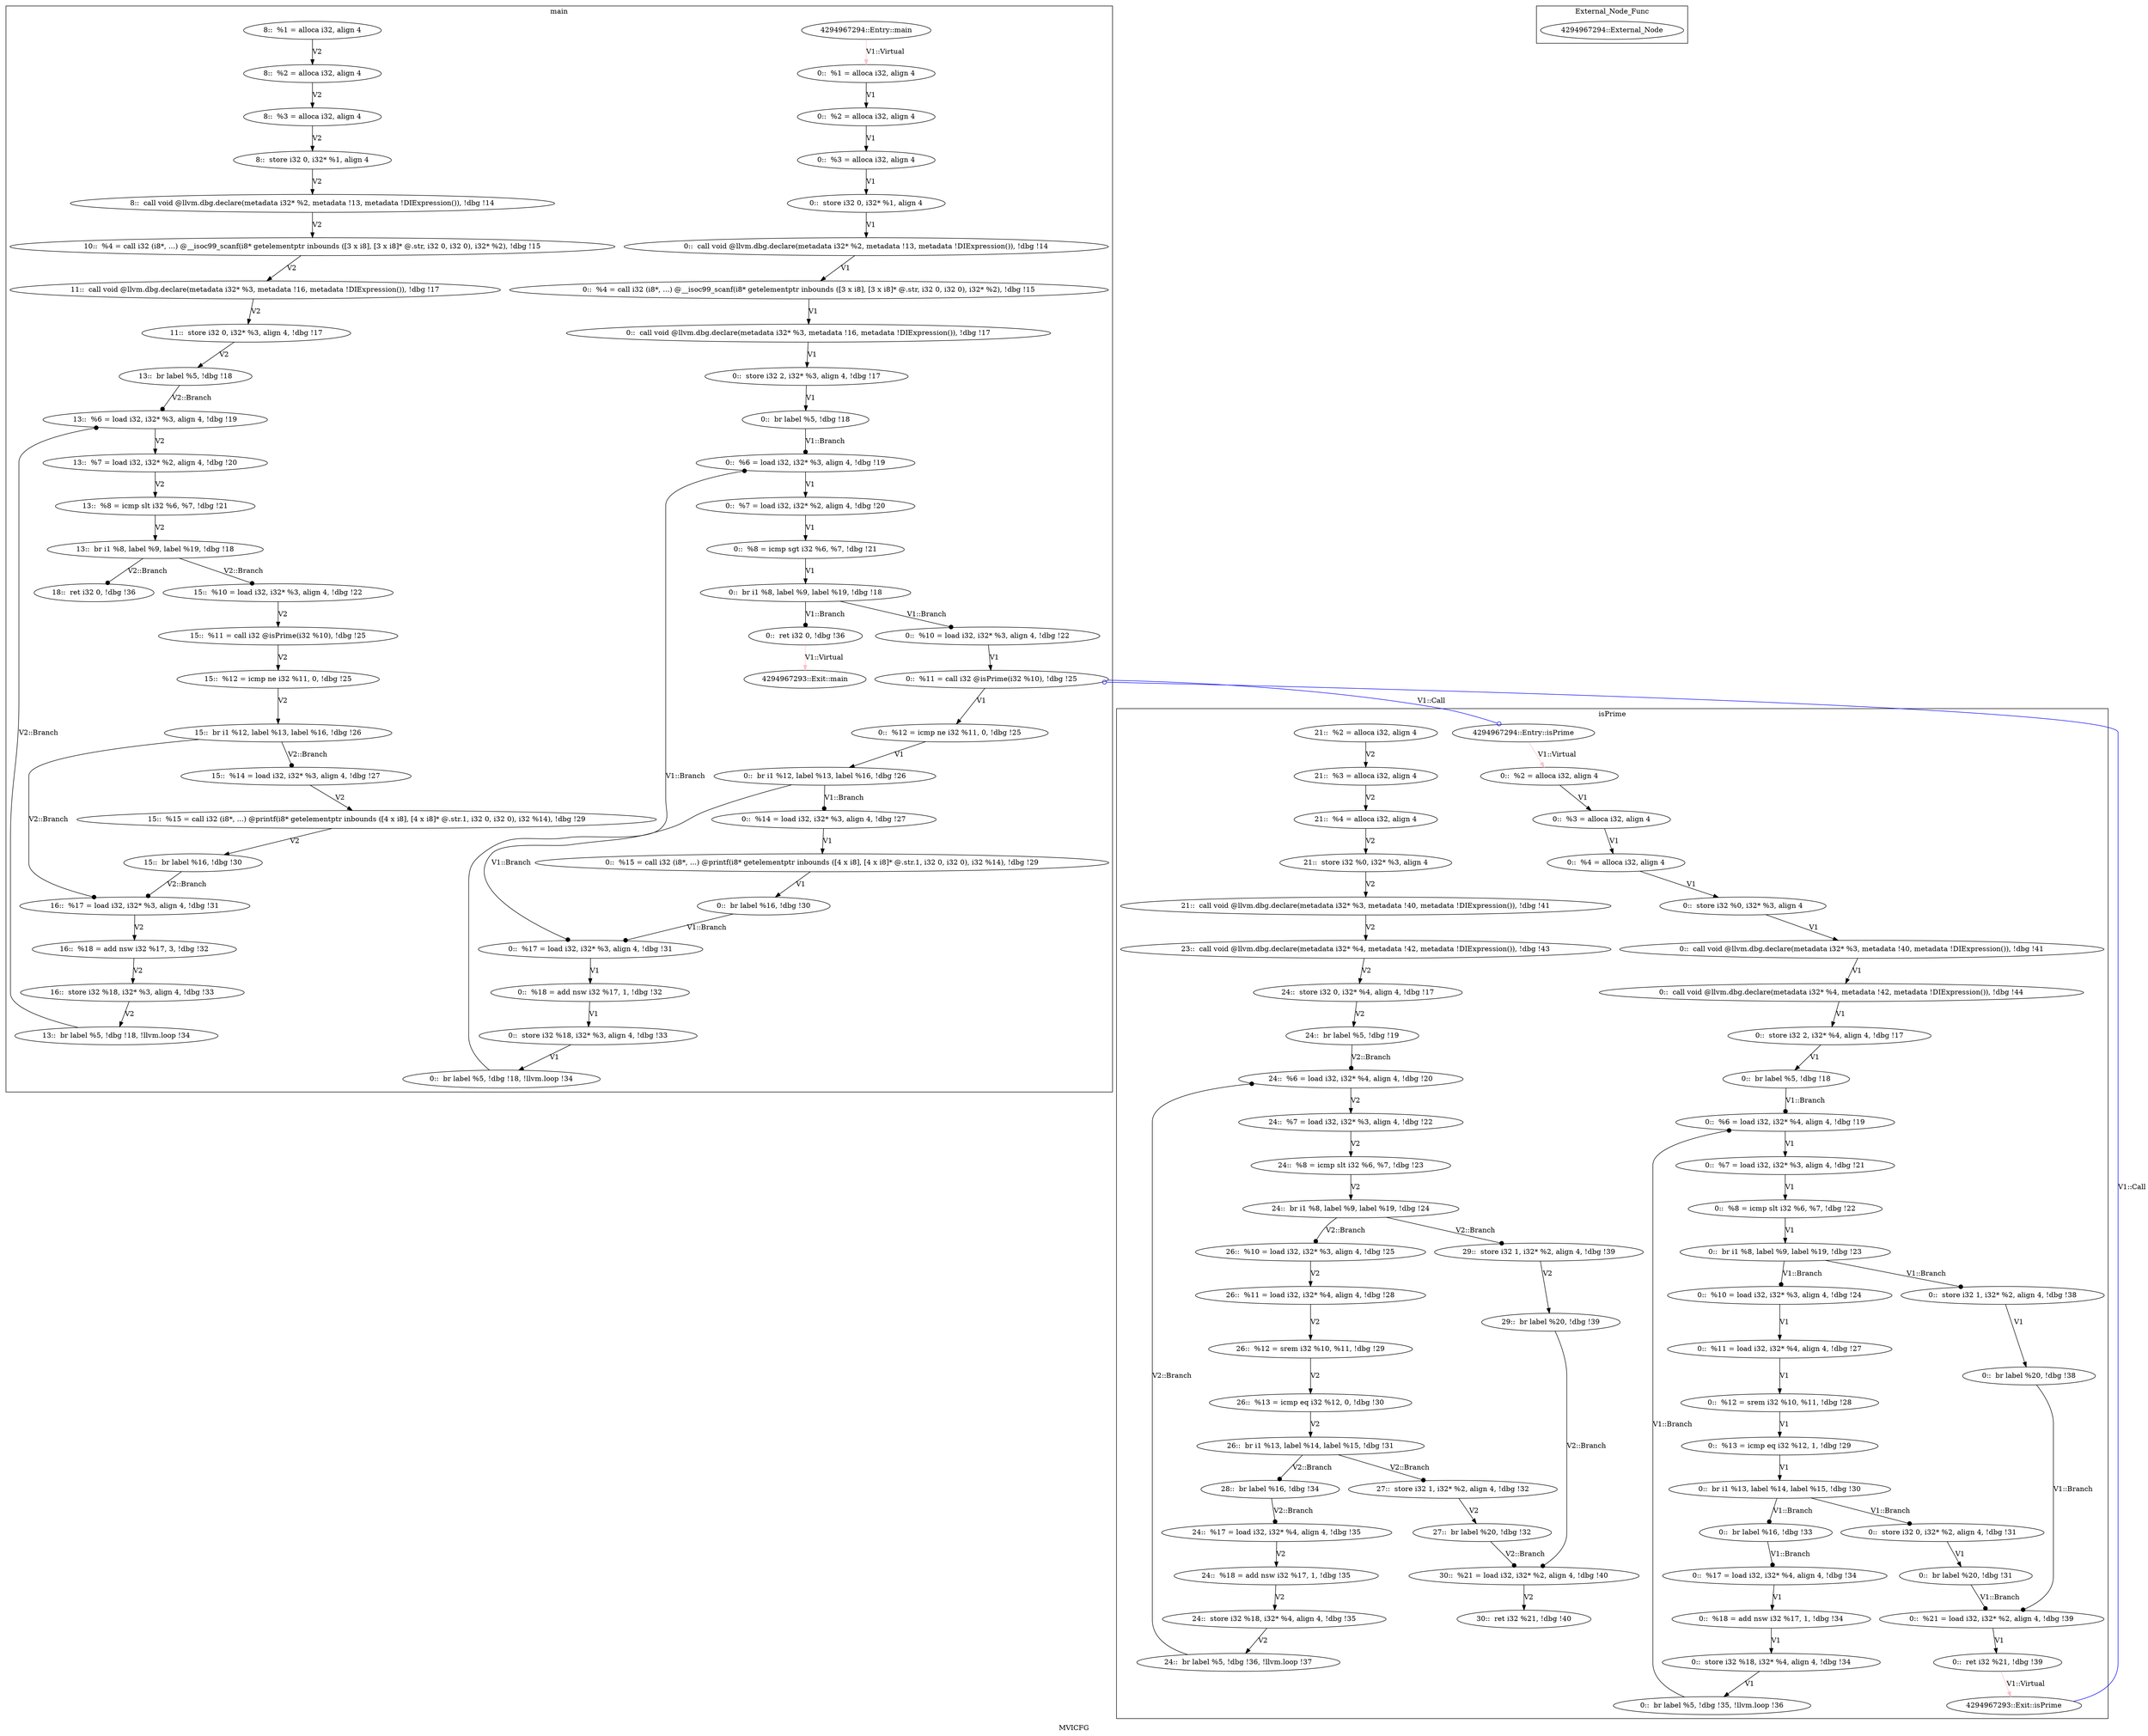 digraph "MVICFG" {
	label="MVICFG";
/* Generating Nodes */
	subgraph cluster_1 {
		label="main";
		"27" [label="4294967294::Entry::main"];
		"2" [label="0::  %1 = alloca i32, align 4"];
		"3" [label="0::  %2 = alloca i32, align 4"];
		"4" [label="0::  %3 = alloca i32, align 4"];
		"5" [label="0::  store i32 0, i32* %1, align 4"];
		"6" [label="0::  call void @llvm.dbg.declare(metadata i32* %2, metadata !13, metadata !DIExpression()), !dbg !14"];
		"7" [label="0::  %4 = call i32 (i8*, ...) @__isoc99_scanf(i8* getelementptr inbounds ([3 x i8], [3 x i8]* @.str, i32 0, i32 0), i32* %2), !dbg !15"];
		"8" [label="0::  call void @llvm.dbg.declare(metadata i32* %3, metadata !16, metadata !DIExpression()), !dbg !17"];
		"9" [label="0::  store i32 2, i32* %3, align 4, !dbg !17"];
		"10" [label="0::  br label %5, !dbg !18"];
		"11" [label="0::  %6 = load i32, i32* %3, align 4, !dbg !19"];
		"12" [label="0::  %7 = load i32, i32* %2, align 4, !dbg !20"];
		"13" [label="0::  %8 = icmp sgt i32 %6, %7, !dbg !21"];
		"14" [label="0::  br i1 %8, label %9, label %19, !dbg !18"];
		"15" [label="0::  %10 = load i32, i32* %3, align 4, !dbg !22"];
		"16" [label="0::  %11 = call i32 @isPrime(i32 %10), !dbg !25"];
		"17" [label="0::  %12 = icmp ne i32 %11, 0, !dbg !25"];
		"18" [label="0::  br i1 %12, label %13, label %16, !dbg !26"];
		"19" [label="0::  %14 = load i32, i32* %3, align 4, !dbg !27"];
		"20" [label="0::  %15 = call i32 (i8*, ...) @printf(i8* getelementptr inbounds ([4 x i8], [4 x i8]* @.str.1, i32 0, i32 0), i32 %14), !dbg !29"];
		"21" [label="0::  br label %16, !dbg !30"];
		"22" [label="0::  %17 = load i32, i32* %3, align 4, !dbg !31"];
		"23" [label="0::  %18 = add nsw i32 %17, 1, !dbg !32"];
		"24" [label="0::  store i32 %18, i32* %3, align 4, !dbg !33"];
		"25" [label="0::  br label %5, !dbg !18, !llvm.loop !34"];
		"26" [label="0::  ret i32 0, !dbg !36"];
		"28" [label="4294967293::Exit::main"];
		"65" [label="8::  %1 = alloca i32, align 4"];
		"66" [label="8::  %2 = alloca i32, align 4"];
		"67" [label="8::  %3 = alloca i32, align 4"];
		"68" [label="8::  store i32 0, i32* %1, align 4"];
		"69" [label="8::  call void @llvm.dbg.declare(metadata i32* %2, metadata !13, metadata !DIExpression()), !dbg !14"];
		"70" [label="10::  %4 = call i32 (i8*, ...) @__isoc99_scanf(i8* getelementptr inbounds ([3 x i8], [3 x i8]* @.str, i32 0, i32 0), i32* %2), !dbg !15"];
		"71" [label="11::  call void @llvm.dbg.declare(metadata i32* %3, metadata !16, metadata !DIExpression()), !dbg !17"];
		"72" [label="11::  store i32 0, i32* %3, align 4, !dbg !17"];
		"73" [label="13::  br label %5, !dbg !18"];
		"74" [label="13::  %6 = load i32, i32* %3, align 4, !dbg !19"];
		"75" [label="13::  %7 = load i32, i32* %2, align 4, !dbg !20"];
		"76" [label="13::  %8 = icmp slt i32 %6, %7, !dbg !21"];
		"77" [label="13::  br i1 %8, label %9, label %19, !dbg !18"];
		"78" [label="13::  br label %5, !dbg !18, !llvm.loop !34"];
		"79" [label="15::  %10 = load i32, i32* %3, align 4, !dbg !22"];
		"80" [label="15::  %11 = call i32 @isPrime(i32 %10), !dbg !25"];
		"81" [label="15::  %12 = icmp ne i32 %11, 0, !dbg !25"];
		"82" [label="15::  br i1 %12, label %13, label %16, !dbg !26"];
		"83" [label="15::  %14 = load i32, i32* %3, align 4, !dbg !27"];
		"84" [label="15::  %15 = call i32 (i8*, ...) @printf(i8* getelementptr inbounds ([4 x i8], [4 x i8]* @.str.1, i32 0, i32 0), i32 %14), !dbg !29"];
		"85" [label="15::  br label %16, !dbg !30"];
		"86" [label="16::  %17 = load i32, i32* %3, align 4, !dbg !31"];
		"87" [label="16::  %18 = add nsw i32 %17, 3, !dbg !32"];
		"88" [label="16::  store i32 %18, i32* %3, align 4, !dbg !33"];
		"89" [label="18::  ret i32 0, !dbg !36"];
	}
	subgraph cluster_31 {
		label="isPrime";
		"60" [label="4294967294::Entry::isPrime"];
		"32" [label="0::  %2 = alloca i32, align 4"];
		"33" [label="0::  %3 = alloca i32, align 4"];
		"34" [label="0::  %4 = alloca i32, align 4"];
		"35" [label="0::  store i32 %0, i32* %3, align 4"];
		"36" [label="0::  call void @llvm.dbg.declare(metadata i32* %3, metadata !40, metadata !DIExpression()), !dbg !41"];
		"37" [label="0::  call void @llvm.dbg.declare(metadata i32* %4, metadata !42, metadata !DIExpression()), !dbg !44"];
		"38" [label="0::  store i32 2, i32* %4, align 4, !dbg !17"];
		"39" [label="0::  br label %5, !dbg !18"];
		"40" [label="0::  %6 = load i32, i32* %4, align 4, !dbg !19"];
		"41" [label="0::  %7 = load i32, i32* %3, align 4, !dbg !21"];
		"42" [label="0::  %8 = icmp slt i32 %6, %7, !dbg !22"];
		"43" [label="0::  br i1 %8, label %9, label %19, !dbg !23"];
		"44" [label="0::  %10 = load i32, i32* %3, align 4, !dbg !24"];
		"45" [label="0::  %11 = load i32, i32* %4, align 4, !dbg !27"];
		"46" [label="0::  %12 = srem i32 %10, %11, !dbg !28"];
		"47" [label="0::  %13 = icmp eq i32 %12, 1, !dbg !29"];
		"48" [label="0::  br i1 %13, label %14, label %15, !dbg !30"];
		"49" [label="0::  store i32 0, i32* %2, align 4, !dbg !31"];
		"50" [label="0::  br label %20, !dbg !31"];
		"51" [label="0::  br label %16, !dbg !33"];
		"52" [label="0::  %17 = load i32, i32* %4, align 4, !dbg !34"];
		"53" [label="0::  %18 = add nsw i32 %17, 1, !dbg !34"];
		"54" [label="0::  store i32 %18, i32* %4, align 4, !dbg !34"];
		"55" [label="0::  br label %5, !dbg !35, !llvm.loop !36"];
		"56" [label="0::  store i32 1, i32* %2, align 4, !dbg !38"];
		"57" [label="0::  br label %20, !dbg !38"];
		"58" [label="0::  %21 = load i32, i32* %2, align 4, !dbg !39"];
		"59" [label="0::  ret i32 %21, !dbg !39"];
		"61" [label="4294967293::Exit::isPrime"];
		"90" [label="21::  %2 = alloca i32, align 4"];
		"91" [label="21::  %3 = alloca i32, align 4"];
		"92" [label="21::  %4 = alloca i32, align 4"];
		"93" [label="21::  store i32 %0, i32* %3, align 4"];
		"94" [label="21::  call void @llvm.dbg.declare(metadata i32* %3, metadata !40, metadata !DIExpression()), !dbg !41"];
		"95" [label="23::  call void @llvm.dbg.declare(metadata i32* %4, metadata !42, metadata !DIExpression()), !dbg !43"];
		"96" [label="24::  store i32 0, i32* %4, align 4, !dbg !17"];
		"97" [label="24::  br label %5, !dbg !19"];
		"98" [label="24::  %6 = load i32, i32* %4, align 4, !dbg !20"];
		"99" [label="24::  %7 = load i32, i32* %3, align 4, !dbg !22"];
		"100" [label="24::  %8 = icmp slt i32 %6, %7, !dbg !23"];
		"101" [label="24::  br i1 %8, label %9, label %19, !dbg !24"];
		"102" [label="24::  %17 = load i32, i32* %4, align 4, !dbg !35"];
		"103" [label="24::  %18 = add nsw i32 %17, 1, !dbg !35"];
		"104" [label="24::  store i32 %18, i32* %4, align 4, !dbg !35"];
		"105" [label="24::  br label %5, !dbg !36, !llvm.loop !37"];
		"106" [label="26::  %10 = load i32, i32* %3, align 4, !dbg !25"];
		"107" [label="26::  %11 = load i32, i32* %4, align 4, !dbg !28"];
		"108" [label="26::  %12 = srem i32 %10, %11, !dbg !29"];
		"109" [label="26::  %13 = icmp eq i32 %12, 0, !dbg !30"];
		"110" [label="26::  br i1 %13, label %14, label %15, !dbg !31"];
		"111" [label="27::  store i32 1, i32* %2, align 4, !dbg !32"];
		"112" [label="27::  br label %20, !dbg !32"];
		"113" [label="28::  br label %16, !dbg !34"];
		"114" [label="29::  store i32 1, i32* %2, align 4, !dbg !39"];
		"115" [label="29::  br label %20, !dbg !39"];
		"116" [label="30::  %21 = load i32, i32* %2, align 4, !dbg !40"];
		"117" [label="30::  ret i32 %21, !dbg !40"];
	}
	subgraph cluster_63 {
		label="External_Node_Func";
		"64" [label="4294967294::External_Node"];
	}

/* Generating Edges */
		"2" -> "3" [arrowhead = normal, penwidth = 1.0, color = black, label="V1"];
		"3" -> "4" [arrowhead = normal, penwidth = 1.0, color = black, label="V1"];
		"4" -> "5" [arrowhead = normal, penwidth = 1.0, color = black, label="V1"];
		"5" -> "6" [arrowhead = normal, penwidth = 1.0, color = black, label="V1"];
		"8" -> "9" [arrowhead = normal, penwidth = 1.0, color = black, label="V1"];
		"11" -> "12" [arrowhead = normal, penwidth = 1.0, color = black, label="V1"];
		"12" -> "13" [arrowhead = normal, penwidth = 1.0, color = black, label="V1"];
		"13" -> "14" [arrowhead = normal, penwidth = 1.0, color = black, label="V1"];
		"15" -> "16" [arrowhead = normal, penwidth = 1.0, color = black, label="V1"];
		"16" -> "17" [arrowhead = normal, penwidth = 1.0, color = black, label="V1"];
		"17" -> "18" [arrowhead = normal, penwidth = 1.0, color = black, label="V1"];
		"19" -> "20" [arrowhead = normal, penwidth = 1.0, color = black, label="V1"];
		"20" -> "21" [arrowhead = normal, penwidth = 1.0, color = black, label="V1"];
		"22" -> "23" [arrowhead = normal, penwidth = 1.0, color = black, label="V1"];
		"23" -> "24" [arrowhead = normal, penwidth = 1.0, color = black, label="V1"];
		"27" -> "2" [arrowhead = normal, penwidth = 1.0, color = pink, label="V1::Virtual"];
		"26" -> "28" [arrowhead = normal, penwidth = 1.0, color = pink, label="V1::Virtual"];
		"32" -> "33" [arrowhead = normal, penwidth = 1.0, color = black, label="V1"];
		"33" -> "34" [arrowhead = normal, penwidth = 1.0, color = black, label="V1"];
		"34" -> "35" [arrowhead = normal, penwidth = 1.0, color = black, label="V1"];
		"35" -> "36" [arrowhead = normal, penwidth = 1.0, color = black, label="V1"];
		"37" -> "38" [arrowhead = normal, penwidth = 1.0, color = black, label="V1"];
		"38" -> "39" [arrowhead = normal, penwidth = 1.0, color = black, label="V1"];
		"40" -> "41" [arrowhead = normal, penwidth = 1.0, color = black, label="V1"];
		"41" -> "42" [arrowhead = normal, penwidth = 1.0, color = black, label="V1"];
		"42" -> "43" [arrowhead = normal, penwidth = 1.0, color = black, label="V1"];
		"44" -> "45" [arrowhead = normal, penwidth = 1.0, color = black, label="V1"];
		"45" -> "46" [arrowhead = normal, penwidth = 1.0, color = black, label="V1"];
		"46" -> "47" [arrowhead = normal, penwidth = 1.0, color = black, label="V1"];
		"47" -> "48" [arrowhead = normal, penwidth = 1.0, color = black, label="V1"];
		"49" -> "50" [arrowhead = normal, penwidth = 1.0, color = black, label="V1"];
		"52" -> "53" [arrowhead = normal, penwidth = 1.0, color = black, label="V1"];
		"53" -> "54" [arrowhead = normal, penwidth = 1.0, color = black, label="V1"];
		"54" -> "55" [arrowhead = normal, penwidth = 1.0, color = black, label="V1"];
		"56" -> "57" [arrowhead = normal, penwidth = 1.0, color = black, label="V1"];
		"58" -> "59" [arrowhead = normal, penwidth = 1.0, color = black, label="V1"];
		"60" -> "32" [arrowhead = normal, penwidth = 1.0, color = pink, label="V1::Virtual"];
		"59" -> "61" [arrowhead = normal, penwidth = 1.0, color = pink, label="V1::Virtual"];
		"6" -> "7" [arrowhead = normal, penwidth = 1.0, color = black, label="V1"];
		"7" -> "8" [arrowhead = normal, penwidth = 1.0, color = black, label="V1"];
		"9" -> "10" [arrowhead = normal, penwidth = 1.0, color = black, label="V1"];
		"10" -> "11" [arrowhead = dot, penwidth = 1.0, color = black, label="V1::Branch"];
		"14" -> "15" [arrowhead = dot, penwidth = 1.0, color = black, label="V1::Branch"];
		"14" -> "26" [arrowhead = dot, penwidth = 1.0, color = black, label="V1::Branch"];
		"18" -> "19" [arrowhead = dot, penwidth = 1.0, color = black, label="V1::Branch"];
		"18" -> "22" [arrowhead = dot, penwidth = 1.0, color = black, label="V1::Branch"];
		"21" -> "22" [arrowhead = dot, penwidth = 1.0, color = black, label="V1::Branch"];
		"24" -> "25" [arrowhead = normal, penwidth = 1.0, color = black, label="V1"];
		"25" -> "11" [arrowhead = dot, penwidth = 1.0, color = black, label="V1::Branch"];
		"36" -> "37" [arrowhead = normal, penwidth = 1.0, color = black, label="V1"];
		"39" -> "40" [arrowhead = dot, penwidth = 1.0, color = black, label="V1::Branch"];
		"43" -> "44" [arrowhead = dot, penwidth = 1.0, color = black, label="V1::Branch"];
		"43" -> "56" [arrowhead = dot, penwidth = 1.0, color = black, label="V1::Branch"];
		"48" -> "49" [arrowhead = dot, penwidth = 1.0, color = black, label="V1::Branch"];
		"48" -> "51" [arrowhead = dot, penwidth = 1.0, color = black, label="V1::Branch"];
		"50" -> "58" [arrowhead = dot, penwidth = 1.0, color = black, label="V1::Branch"];
		"51" -> "52" [arrowhead = dot, penwidth = 1.0, color = black, label="V1::Branch"];
		"55" -> "40" [arrowhead = dot, penwidth = 1.0, color = black, label="V1::Branch"];
		"57" -> "58" [arrowhead = dot, penwidth = 1.0, color = black, label="V1::Branch"];
		"16" -> "60" [arrowhead = odot, penwidth = 1.0, color = blue, label="V1::Call"];
		"61" -> "16" [arrowhead = odot, penwidth = 1.0, color = blue, label="V1::Call"];
		"65" -> "66" [arrowhead = normal, penwidth = 1.0, color = black, label="V2"];
		"66" -> "67" [arrowhead = normal, penwidth = 1.0, color = black, label="V2"];
		"67" -> "68" [arrowhead = normal, penwidth = 1.0, color = black, label="V2"];
		"68" -> "69" [arrowhead = normal, penwidth = 1.0, color = black, label="V2"];
		"69" -> "70" [arrowhead = normal, penwidth = 1.0, color = black, label="V2"];
		"70" -> "71" [arrowhead = normal, penwidth = 1.0, color = black, label="V2"];
		"71" -> "72" [arrowhead = normal, penwidth = 1.0, color = black, label="V2"];
		"72" -> "73" [arrowhead = normal, penwidth = 1.0, color = black, label="V2"];
		"73" -> "74" [arrowhead = dot, penwidth = 1.0, color = black, label="V2::Branch"];
		"74" -> "75" [arrowhead = normal, penwidth = 1.0, color = black, label="V2"];
		"78" -> "74" [arrowhead = dot, penwidth = 1.0, color = black, label="V2::Branch"];
		"75" -> "76" [arrowhead = normal, penwidth = 1.0, color = black, label="V2"];
		"76" -> "77" [arrowhead = normal, penwidth = 1.0, color = black, label="V2"];
		"77" -> "79" [arrowhead = dot, penwidth = 1.0, color = black, label="V2::Branch"];
		"77" -> "89" [arrowhead = dot, penwidth = 1.0, color = black, label="V2::Branch"];
		"88" -> "78" [arrowhead = normal, penwidth = 1.0, color = black, label="V2"];
		"79" -> "80" [arrowhead = normal, penwidth = 1.0, color = black, label="V2"];
		"80" -> "81" [arrowhead = normal, penwidth = 1.0, color = black, label="V2"];
		"81" -> "82" [arrowhead = normal, penwidth = 1.0, color = black, label="V2"];
		"82" -> "83" [arrowhead = dot, penwidth = 1.0, color = black, label="V2::Branch"];
		"82" -> "86" [arrowhead = dot, penwidth = 1.0, color = black, label="V2::Branch"];
		"83" -> "84" [arrowhead = normal, penwidth = 1.0, color = black, label="V2"];
		"84" -> "85" [arrowhead = normal, penwidth = 1.0, color = black, label="V2"];
		"85" -> "86" [arrowhead = dot, penwidth = 1.0, color = black, label="V2::Branch"];
		"86" -> "87" [arrowhead = normal, penwidth = 1.0, color = black, label="V2"];
		"87" -> "88" [arrowhead = normal, penwidth = 1.0, color = black, label="V2"];
		"90" -> "91" [arrowhead = normal, penwidth = 1.0, color = black, label="V2"];
		"91" -> "92" [arrowhead = normal, penwidth = 1.0, color = black, label="V2"];
		"92" -> "93" [arrowhead = normal, penwidth = 1.0, color = black, label="V2"];
		"93" -> "94" [arrowhead = normal, penwidth = 1.0, color = black, label="V2"];
		"94" -> "95" [arrowhead = normal, penwidth = 1.0, color = black, label="V2"];
		"95" -> "96" [arrowhead = normal, penwidth = 1.0, color = black, label="V2"];
		"96" -> "97" [arrowhead = normal, penwidth = 1.0, color = black, label="V2"];
		"97" -> "98" [arrowhead = dot, penwidth = 1.0, color = black, label="V2::Branch"];
		"98" -> "99" [arrowhead = normal, penwidth = 1.0, color = black, label="V2"];
		"105" -> "98" [arrowhead = dot, penwidth = 1.0, color = black, label="V2::Branch"];
		"99" -> "100" [arrowhead = normal, penwidth = 1.0, color = black, label="V2"];
		"100" -> "101" [arrowhead = normal, penwidth = 1.0, color = black, label="V2"];
		"101" -> "106" [arrowhead = dot, penwidth = 1.0, color = black, label="V2::Branch"];
		"101" -> "114" [arrowhead = dot, penwidth = 1.0, color = black, label="V2::Branch"];
		"102" -> "103" [arrowhead = normal, penwidth = 1.0, color = black, label="V2"];
		"113" -> "102" [arrowhead = dot, penwidth = 1.0, color = black, label="V2::Branch"];
		"103" -> "104" [arrowhead = normal, penwidth = 1.0, color = black, label="V2"];
		"104" -> "105" [arrowhead = normal, penwidth = 1.0, color = black, label="V2"];
		"106" -> "107" [arrowhead = normal, penwidth = 1.0, color = black, label="V2"];
		"107" -> "108" [arrowhead = normal, penwidth = 1.0, color = black, label="V2"];
		"108" -> "109" [arrowhead = normal, penwidth = 1.0, color = black, label="V2"];
		"109" -> "110" [arrowhead = normal, penwidth = 1.0, color = black, label="V2"];
		"110" -> "111" [arrowhead = dot, penwidth = 1.0, color = black, label="V2::Branch"];
		"110" -> "113" [arrowhead = dot, penwidth = 1.0, color = black, label="V2::Branch"];
		"111" -> "112" [arrowhead = normal, penwidth = 1.0, color = black, label="V2"];
		"112" -> "116" [arrowhead = dot, penwidth = 1.0, color = black, label="V2::Branch"];
		"114" -> "115" [arrowhead = normal, penwidth = 1.0, color = black, label="V2"];
		"115" -> "116" [arrowhead = dot, penwidth = 1.0, color = black, label="V2::Branch"];
		"116" -> "117" [arrowhead = normal, penwidth = 1.0, color = black, label="V2"];
}
